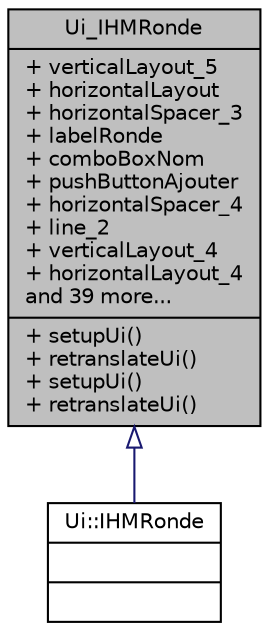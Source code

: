 digraph "Ui_IHMRonde"
{
 // LATEX_PDF_SIZE
  edge [fontname="Helvetica",fontsize="10",labelfontname="Helvetica",labelfontsize="10"];
  node [fontname="Helvetica",fontsize="10",shape=record];
  Node1 [label="{Ui_IHMRonde\n|+ verticalLayout_5\l+ horizontalLayout\l+ horizontalSpacer_3\l+ labelRonde\l+ comboBoxNom\l+ pushButtonAjouter\l+ horizontalSpacer_4\l+ line_2\l+ verticalLayout_4\l+ horizontalLayout_4\land 39 more...\l|+ setupUi()\l+ retranslateUi()\l+ setupUi()\l+ retranslateUi()\l}",height=0.2,width=0.4,color="black", fillcolor="grey75", style="filled", fontcolor="black",tooltip=" "];
  Node1 -> Node2 [dir="back",color="midnightblue",fontsize="10",style="solid",arrowtail="onormal",fontname="Helvetica"];
  Node2 [label="{Ui::IHMRonde\n||}",height=0.2,width=0.4,color="black", fillcolor="white", style="filled",URL="$class_ui_1_1_i_h_m_ronde.html",tooltip=" "];
}
